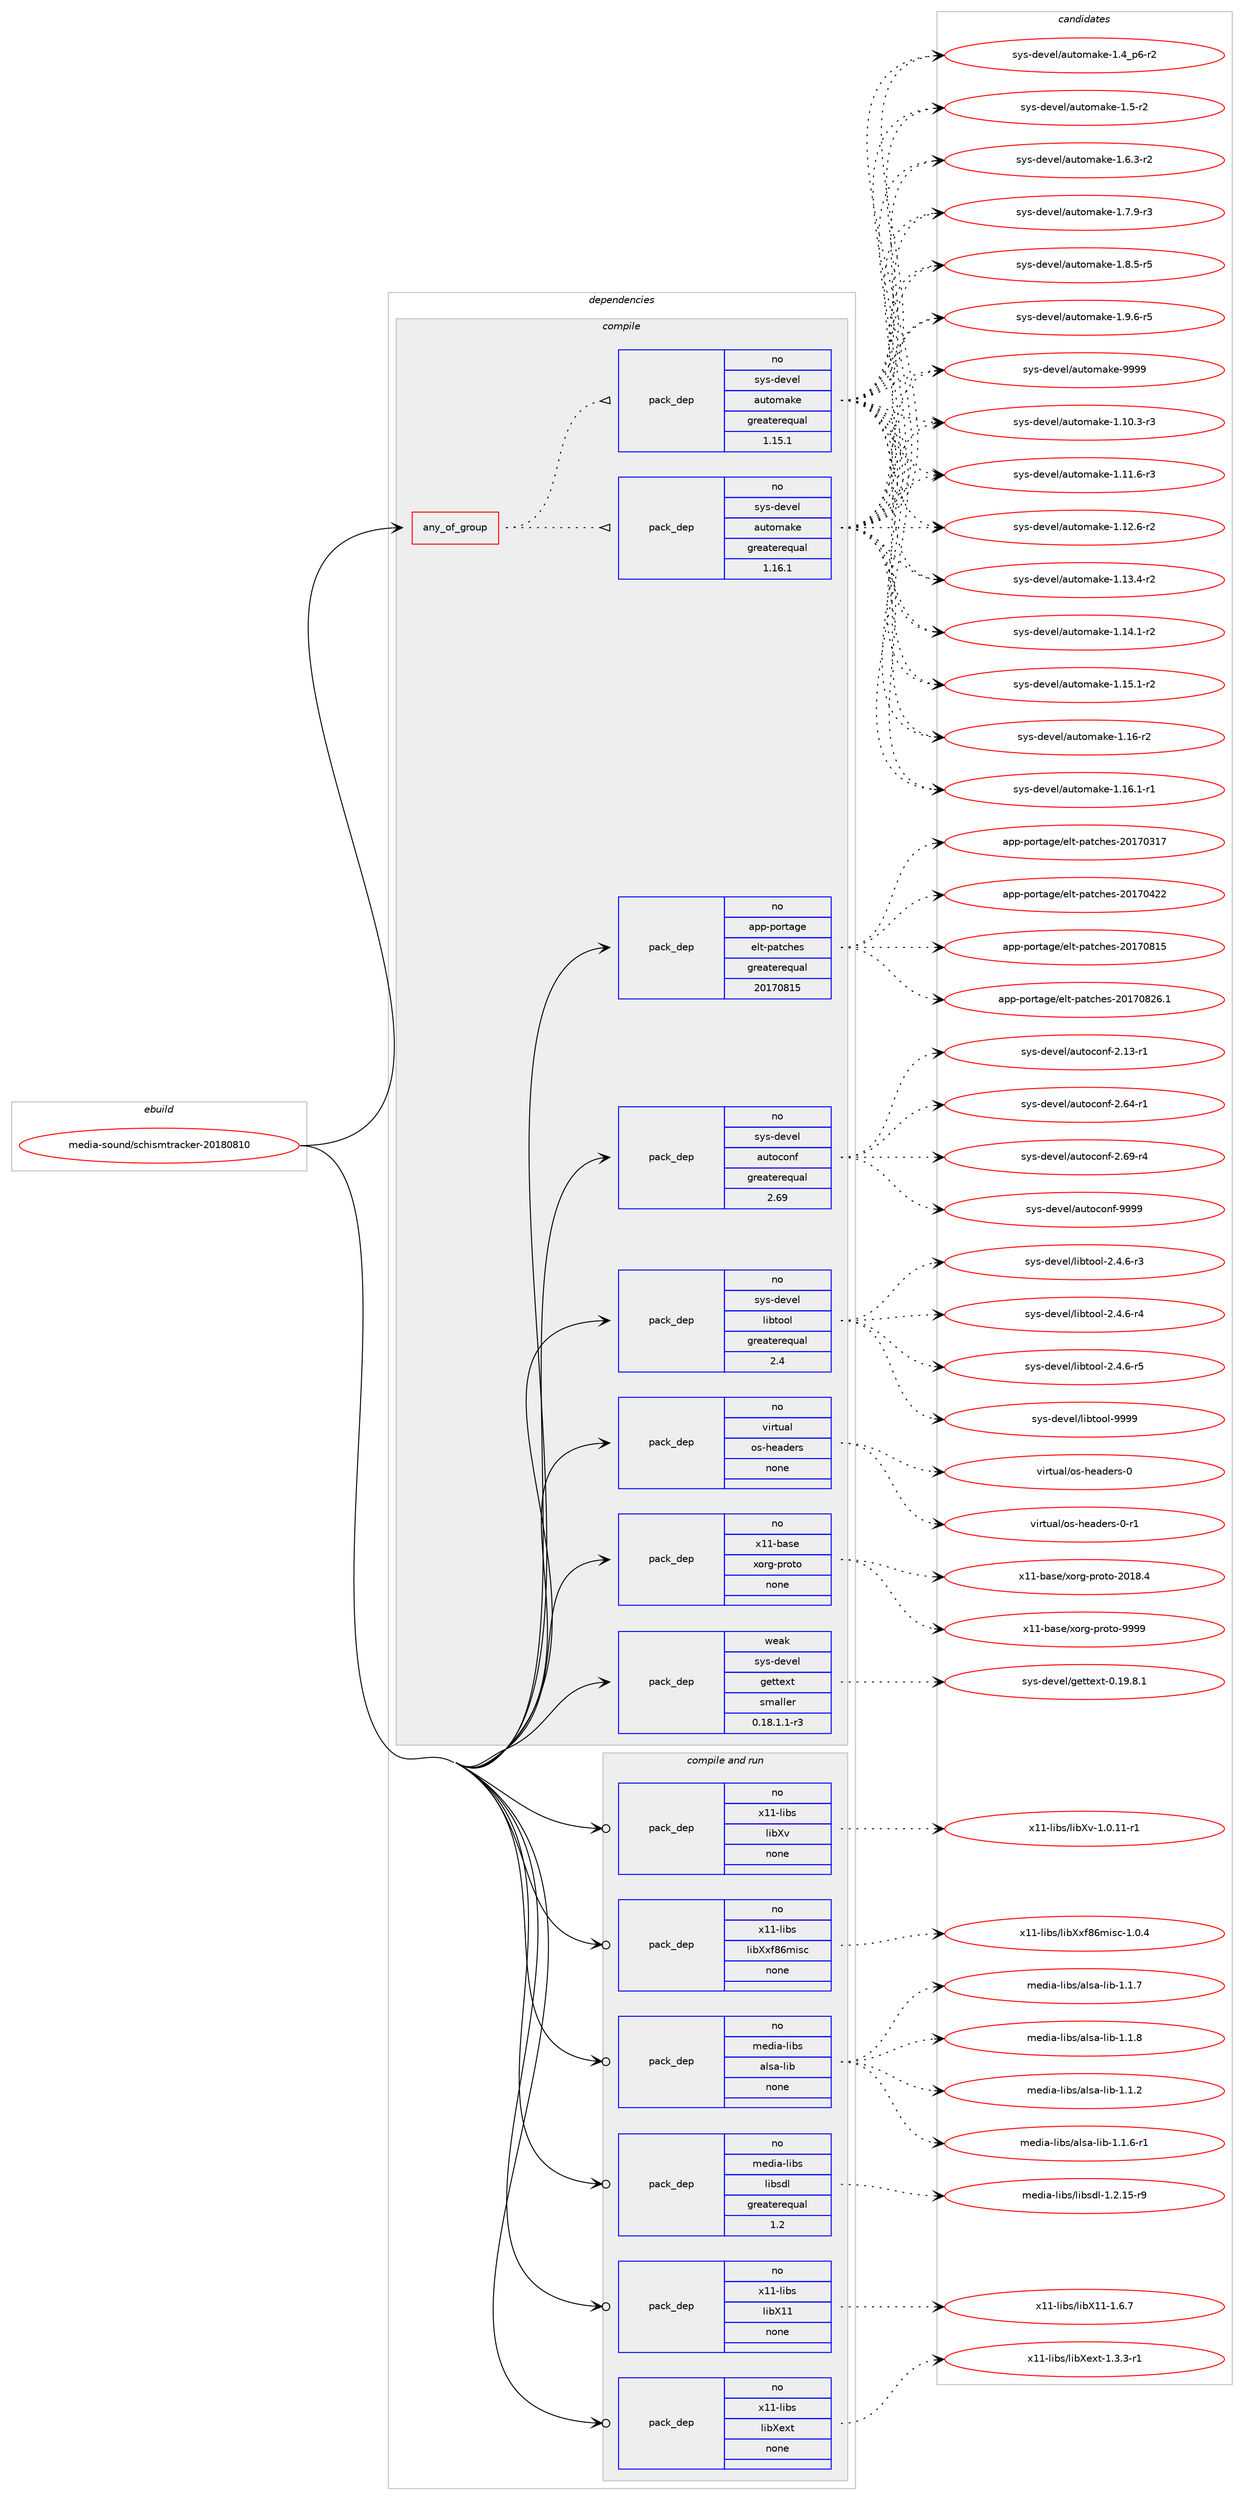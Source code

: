 digraph prolog {

# *************
# Graph options
# *************

newrank=true;
concentrate=true;
compound=true;
graph [rankdir=LR,fontname=Helvetica,fontsize=10,ranksep=1.5];#, ranksep=2.5, nodesep=0.2];
edge  [arrowhead=vee];
node  [fontname=Helvetica,fontsize=10];

# **********
# The ebuild
# **********

subgraph cluster_leftcol {
color=gray;
rank=same;
label=<<i>ebuild</i>>;
id [label="media-sound/schismtracker-20180810", color=red, width=4, href="../media-sound/schismtracker-20180810.svg"];
}

# ****************
# The dependencies
# ****************

subgraph cluster_midcol {
color=gray;
label=<<i>dependencies</i>>;
subgraph cluster_compile {
fillcolor="#eeeeee";
style=filled;
label=<<i>compile</i>>;
subgraph any25553 {
dependency1630354 [label=<<TABLE BORDER="0" CELLBORDER="1" CELLSPACING="0" CELLPADDING="4"><TR><TD CELLPADDING="10">any_of_group</TD></TR></TABLE>>, shape=none, color=red];subgraph pack1165851 {
dependency1630355 [label=<<TABLE BORDER="0" CELLBORDER="1" CELLSPACING="0" CELLPADDING="4" WIDTH="220"><TR><TD ROWSPAN="6" CELLPADDING="30">pack_dep</TD></TR><TR><TD WIDTH="110">no</TD></TR><TR><TD>sys-devel</TD></TR><TR><TD>automake</TD></TR><TR><TD>greaterequal</TD></TR><TR><TD>1.16.1</TD></TR></TABLE>>, shape=none, color=blue];
}
dependency1630354:e -> dependency1630355:w [weight=20,style="dotted",arrowhead="oinv"];
subgraph pack1165852 {
dependency1630356 [label=<<TABLE BORDER="0" CELLBORDER="1" CELLSPACING="0" CELLPADDING="4" WIDTH="220"><TR><TD ROWSPAN="6" CELLPADDING="30">pack_dep</TD></TR><TR><TD WIDTH="110">no</TD></TR><TR><TD>sys-devel</TD></TR><TR><TD>automake</TD></TR><TR><TD>greaterequal</TD></TR><TR><TD>1.15.1</TD></TR></TABLE>>, shape=none, color=blue];
}
dependency1630354:e -> dependency1630356:w [weight=20,style="dotted",arrowhead="oinv"];
}
id:e -> dependency1630354:w [weight=20,style="solid",arrowhead="vee"];
subgraph pack1165853 {
dependency1630357 [label=<<TABLE BORDER="0" CELLBORDER="1" CELLSPACING="0" CELLPADDING="4" WIDTH="220"><TR><TD ROWSPAN="6" CELLPADDING="30">pack_dep</TD></TR><TR><TD WIDTH="110">no</TD></TR><TR><TD>app-portage</TD></TR><TR><TD>elt-patches</TD></TR><TR><TD>greaterequal</TD></TR><TR><TD>20170815</TD></TR></TABLE>>, shape=none, color=blue];
}
id:e -> dependency1630357:w [weight=20,style="solid",arrowhead="vee"];
subgraph pack1165854 {
dependency1630358 [label=<<TABLE BORDER="0" CELLBORDER="1" CELLSPACING="0" CELLPADDING="4" WIDTH="220"><TR><TD ROWSPAN="6" CELLPADDING="30">pack_dep</TD></TR><TR><TD WIDTH="110">no</TD></TR><TR><TD>sys-devel</TD></TR><TR><TD>autoconf</TD></TR><TR><TD>greaterequal</TD></TR><TR><TD>2.69</TD></TR></TABLE>>, shape=none, color=blue];
}
id:e -> dependency1630358:w [weight=20,style="solid",arrowhead="vee"];
subgraph pack1165855 {
dependency1630359 [label=<<TABLE BORDER="0" CELLBORDER="1" CELLSPACING="0" CELLPADDING="4" WIDTH="220"><TR><TD ROWSPAN="6" CELLPADDING="30">pack_dep</TD></TR><TR><TD WIDTH="110">no</TD></TR><TR><TD>sys-devel</TD></TR><TR><TD>libtool</TD></TR><TR><TD>greaterequal</TD></TR><TR><TD>2.4</TD></TR></TABLE>>, shape=none, color=blue];
}
id:e -> dependency1630359:w [weight=20,style="solid",arrowhead="vee"];
subgraph pack1165856 {
dependency1630360 [label=<<TABLE BORDER="0" CELLBORDER="1" CELLSPACING="0" CELLPADDING="4" WIDTH="220"><TR><TD ROWSPAN="6" CELLPADDING="30">pack_dep</TD></TR><TR><TD WIDTH="110">no</TD></TR><TR><TD>virtual</TD></TR><TR><TD>os-headers</TD></TR><TR><TD>none</TD></TR><TR><TD></TD></TR></TABLE>>, shape=none, color=blue];
}
id:e -> dependency1630360:w [weight=20,style="solid",arrowhead="vee"];
subgraph pack1165857 {
dependency1630361 [label=<<TABLE BORDER="0" CELLBORDER="1" CELLSPACING="0" CELLPADDING="4" WIDTH="220"><TR><TD ROWSPAN="6" CELLPADDING="30">pack_dep</TD></TR><TR><TD WIDTH="110">no</TD></TR><TR><TD>x11-base</TD></TR><TR><TD>xorg-proto</TD></TR><TR><TD>none</TD></TR><TR><TD></TD></TR></TABLE>>, shape=none, color=blue];
}
id:e -> dependency1630361:w [weight=20,style="solid",arrowhead="vee"];
subgraph pack1165858 {
dependency1630362 [label=<<TABLE BORDER="0" CELLBORDER="1" CELLSPACING="0" CELLPADDING="4" WIDTH="220"><TR><TD ROWSPAN="6" CELLPADDING="30">pack_dep</TD></TR><TR><TD WIDTH="110">weak</TD></TR><TR><TD>sys-devel</TD></TR><TR><TD>gettext</TD></TR><TR><TD>smaller</TD></TR><TR><TD>0.18.1.1-r3</TD></TR></TABLE>>, shape=none, color=blue];
}
id:e -> dependency1630362:w [weight=20,style="solid",arrowhead="vee"];
}
subgraph cluster_compileandrun {
fillcolor="#eeeeee";
style=filled;
label=<<i>compile and run</i>>;
subgraph pack1165859 {
dependency1630363 [label=<<TABLE BORDER="0" CELLBORDER="1" CELLSPACING="0" CELLPADDING="4" WIDTH="220"><TR><TD ROWSPAN="6" CELLPADDING="30">pack_dep</TD></TR><TR><TD WIDTH="110">no</TD></TR><TR><TD>media-libs</TD></TR><TR><TD>alsa-lib</TD></TR><TR><TD>none</TD></TR><TR><TD></TD></TR></TABLE>>, shape=none, color=blue];
}
id:e -> dependency1630363:w [weight=20,style="solid",arrowhead="odotvee"];
subgraph pack1165860 {
dependency1630364 [label=<<TABLE BORDER="0" CELLBORDER="1" CELLSPACING="0" CELLPADDING="4" WIDTH="220"><TR><TD ROWSPAN="6" CELLPADDING="30">pack_dep</TD></TR><TR><TD WIDTH="110">no</TD></TR><TR><TD>media-libs</TD></TR><TR><TD>libsdl</TD></TR><TR><TD>greaterequal</TD></TR><TR><TD>1.2</TD></TR></TABLE>>, shape=none, color=blue];
}
id:e -> dependency1630364:w [weight=20,style="solid",arrowhead="odotvee"];
subgraph pack1165861 {
dependency1630365 [label=<<TABLE BORDER="0" CELLBORDER="1" CELLSPACING="0" CELLPADDING="4" WIDTH="220"><TR><TD ROWSPAN="6" CELLPADDING="30">pack_dep</TD></TR><TR><TD WIDTH="110">no</TD></TR><TR><TD>x11-libs</TD></TR><TR><TD>libX11</TD></TR><TR><TD>none</TD></TR><TR><TD></TD></TR></TABLE>>, shape=none, color=blue];
}
id:e -> dependency1630365:w [weight=20,style="solid",arrowhead="odotvee"];
subgraph pack1165862 {
dependency1630366 [label=<<TABLE BORDER="0" CELLBORDER="1" CELLSPACING="0" CELLPADDING="4" WIDTH="220"><TR><TD ROWSPAN="6" CELLPADDING="30">pack_dep</TD></TR><TR><TD WIDTH="110">no</TD></TR><TR><TD>x11-libs</TD></TR><TR><TD>libXext</TD></TR><TR><TD>none</TD></TR><TR><TD></TD></TR></TABLE>>, shape=none, color=blue];
}
id:e -> dependency1630366:w [weight=20,style="solid",arrowhead="odotvee"];
subgraph pack1165863 {
dependency1630367 [label=<<TABLE BORDER="0" CELLBORDER="1" CELLSPACING="0" CELLPADDING="4" WIDTH="220"><TR><TD ROWSPAN="6" CELLPADDING="30">pack_dep</TD></TR><TR><TD WIDTH="110">no</TD></TR><TR><TD>x11-libs</TD></TR><TR><TD>libXv</TD></TR><TR><TD>none</TD></TR><TR><TD></TD></TR></TABLE>>, shape=none, color=blue];
}
id:e -> dependency1630367:w [weight=20,style="solid",arrowhead="odotvee"];
subgraph pack1165864 {
dependency1630368 [label=<<TABLE BORDER="0" CELLBORDER="1" CELLSPACING="0" CELLPADDING="4" WIDTH="220"><TR><TD ROWSPAN="6" CELLPADDING="30">pack_dep</TD></TR><TR><TD WIDTH="110">no</TD></TR><TR><TD>x11-libs</TD></TR><TR><TD>libXxf86misc</TD></TR><TR><TD>none</TD></TR><TR><TD></TD></TR></TABLE>>, shape=none, color=blue];
}
id:e -> dependency1630368:w [weight=20,style="solid",arrowhead="odotvee"];
}
subgraph cluster_run {
fillcolor="#eeeeee";
style=filled;
label=<<i>run</i>>;
}
}

# **************
# The candidates
# **************

subgraph cluster_choices {
rank=same;
color=gray;
label=<<i>candidates</i>>;

subgraph choice1165851 {
color=black;
nodesep=1;
choice11512111545100101118101108479711711611110997107101454946494846514511451 [label="sys-devel/automake-1.10.3-r3", color=red, width=4,href="../sys-devel/automake-1.10.3-r3.svg"];
choice11512111545100101118101108479711711611110997107101454946494946544511451 [label="sys-devel/automake-1.11.6-r3", color=red, width=4,href="../sys-devel/automake-1.11.6-r3.svg"];
choice11512111545100101118101108479711711611110997107101454946495046544511450 [label="sys-devel/automake-1.12.6-r2", color=red, width=4,href="../sys-devel/automake-1.12.6-r2.svg"];
choice11512111545100101118101108479711711611110997107101454946495146524511450 [label="sys-devel/automake-1.13.4-r2", color=red, width=4,href="../sys-devel/automake-1.13.4-r2.svg"];
choice11512111545100101118101108479711711611110997107101454946495246494511450 [label="sys-devel/automake-1.14.1-r2", color=red, width=4,href="../sys-devel/automake-1.14.1-r2.svg"];
choice11512111545100101118101108479711711611110997107101454946495346494511450 [label="sys-devel/automake-1.15.1-r2", color=red, width=4,href="../sys-devel/automake-1.15.1-r2.svg"];
choice1151211154510010111810110847971171161111099710710145494649544511450 [label="sys-devel/automake-1.16-r2", color=red, width=4,href="../sys-devel/automake-1.16-r2.svg"];
choice11512111545100101118101108479711711611110997107101454946495446494511449 [label="sys-devel/automake-1.16.1-r1", color=red, width=4,href="../sys-devel/automake-1.16.1-r1.svg"];
choice115121115451001011181011084797117116111109971071014549465295112544511450 [label="sys-devel/automake-1.4_p6-r2", color=red, width=4,href="../sys-devel/automake-1.4_p6-r2.svg"];
choice11512111545100101118101108479711711611110997107101454946534511450 [label="sys-devel/automake-1.5-r2", color=red, width=4,href="../sys-devel/automake-1.5-r2.svg"];
choice115121115451001011181011084797117116111109971071014549465446514511450 [label="sys-devel/automake-1.6.3-r2", color=red, width=4,href="../sys-devel/automake-1.6.3-r2.svg"];
choice115121115451001011181011084797117116111109971071014549465546574511451 [label="sys-devel/automake-1.7.9-r3", color=red, width=4,href="../sys-devel/automake-1.7.9-r3.svg"];
choice115121115451001011181011084797117116111109971071014549465646534511453 [label="sys-devel/automake-1.8.5-r5", color=red, width=4,href="../sys-devel/automake-1.8.5-r5.svg"];
choice115121115451001011181011084797117116111109971071014549465746544511453 [label="sys-devel/automake-1.9.6-r5", color=red, width=4,href="../sys-devel/automake-1.9.6-r5.svg"];
choice115121115451001011181011084797117116111109971071014557575757 [label="sys-devel/automake-9999", color=red, width=4,href="../sys-devel/automake-9999.svg"];
dependency1630355:e -> choice11512111545100101118101108479711711611110997107101454946494846514511451:w [style=dotted,weight="100"];
dependency1630355:e -> choice11512111545100101118101108479711711611110997107101454946494946544511451:w [style=dotted,weight="100"];
dependency1630355:e -> choice11512111545100101118101108479711711611110997107101454946495046544511450:w [style=dotted,weight="100"];
dependency1630355:e -> choice11512111545100101118101108479711711611110997107101454946495146524511450:w [style=dotted,weight="100"];
dependency1630355:e -> choice11512111545100101118101108479711711611110997107101454946495246494511450:w [style=dotted,weight="100"];
dependency1630355:e -> choice11512111545100101118101108479711711611110997107101454946495346494511450:w [style=dotted,weight="100"];
dependency1630355:e -> choice1151211154510010111810110847971171161111099710710145494649544511450:w [style=dotted,weight="100"];
dependency1630355:e -> choice11512111545100101118101108479711711611110997107101454946495446494511449:w [style=dotted,weight="100"];
dependency1630355:e -> choice115121115451001011181011084797117116111109971071014549465295112544511450:w [style=dotted,weight="100"];
dependency1630355:e -> choice11512111545100101118101108479711711611110997107101454946534511450:w [style=dotted,weight="100"];
dependency1630355:e -> choice115121115451001011181011084797117116111109971071014549465446514511450:w [style=dotted,weight="100"];
dependency1630355:e -> choice115121115451001011181011084797117116111109971071014549465546574511451:w [style=dotted,weight="100"];
dependency1630355:e -> choice115121115451001011181011084797117116111109971071014549465646534511453:w [style=dotted,weight="100"];
dependency1630355:e -> choice115121115451001011181011084797117116111109971071014549465746544511453:w [style=dotted,weight="100"];
dependency1630355:e -> choice115121115451001011181011084797117116111109971071014557575757:w [style=dotted,weight="100"];
}
subgraph choice1165852 {
color=black;
nodesep=1;
choice11512111545100101118101108479711711611110997107101454946494846514511451 [label="sys-devel/automake-1.10.3-r3", color=red, width=4,href="../sys-devel/automake-1.10.3-r3.svg"];
choice11512111545100101118101108479711711611110997107101454946494946544511451 [label="sys-devel/automake-1.11.6-r3", color=red, width=4,href="../sys-devel/automake-1.11.6-r3.svg"];
choice11512111545100101118101108479711711611110997107101454946495046544511450 [label="sys-devel/automake-1.12.6-r2", color=red, width=4,href="../sys-devel/automake-1.12.6-r2.svg"];
choice11512111545100101118101108479711711611110997107101454946495146524511450 [label="sys-devel/automake-1.13.4-r2", color=red, width=4,href="../sys-devel/automake-1.13.4-r2.svg"];
choice11512111545100101118101108479711711611110997107101454946495246494511450 [label="sys-devel/automake-1.14.1-r2", color=red, width=4,href="../sys-devel/automake-1.14.1-r2.svg"];
choice11512111545100101118101108479711711611110997107101454946495346494511450 [label="sys-devel/automake-1.15.1-r2", color=red, width=4,href="../sys-devel/automake-1.15.1-r2.svg"];
choice1151211154510010111810110847971171161111099710710145494649544511450 [label="sys-devel/automake-1.16-r2", color=red, width=4,href="../sys-devel/automake-1.16-r2.svg"];
choice11512111545100101118101108479711711611110997107101454946495446494511449 [label="sys-devel/automake-1.16.1-r1", color=red, width=4,href="../sys-devel/automake-1.16.1-r1.svg"];
choice115121115451001011181011084797117116111109971071014549465295112544511450 [label="sys-devel/automake-1.4_p6-r2", color=red, width=4,href="../sys-devel/automake-1.4_p6-r2.svg"];
choice11512111545100101118101108479711711611110997107101454946534511450 [label="sys-devel/automake-1.5-r2", color=red, width=4,href="../sys-devel/automake-1.5-r2.svg"];
choice115121115451001011181011084797117116111109971071014549465446514511450 [label="sys-devel/automake-1.6.3-r2", color=red, width=4,href="../sys-devel/automake-1.6.3-r2.svg"];
choice115121115451001011181011084797117116111109971071014549465546574511451 [label="sys-devel/automake-1.7.9-r3", color=red, width=4,href="../sys-devel/automake-1.7.9-r3.svg"];
choice115121115451001011181011084797117116111109971071014549465646534511453 [label="sys-devel/automake-1.8.5-r5", color=red, width=4,href="../sys-devel/automake-1.8.5-r5.svg"];
choice115121115451001011181011084797117116111109971071014549465746544511453 [label="sys-devel/automake-1.9.6-r5", color=red, width=4,href="../sys-devel/automake-1.9.6-r5.svg"];
choice115121115451001011181011084797117116111109971071014557575757 [label="sys-devel/automake-9999", color=red, width=4,href="../sys-devel/automake-9999.svg"];
dependency1630356:e -> choice11512111545100101118101108479711711611110997107101454946494846514511451:w [style=dotted,weight="100"];
dependency1630356:e -> choice11512111545100101118101108479711711611110997107101454946494946544511451:w [style=dotted,weight="100"];
dependency1630356:e -> choice11512111545100101118101108479711711611110997107101454946495046544511450:w [style=dotted,weight="100"];
dependency1630356:e -> choice11512111545100101118101108479711711611110997107101454946495146524511450:w [style=dotted,weight="100"];
dependency1630356:e -> choice11512111545100101118101108479711711611110997107101454946495246494511450:w [style=dotted,weight="100"];
dependency1630356:e -> choice11512111545100101118101108479711711611110997107101454946495346494511450:w [style=dotted,weight="100"];
dependency1630356:e -> choice1151211154510010111810110847971171161111099710710145494649544511450:w [style=dotted,weight="100"];
dependency1630356:e -> choice11512111545100101118101108479711711611110997107101454946495446494511449:w [style=dotted,weight="100"];
dependency1630356:e -> choice115121115451001011181011084797117116111109971071014549465295112544511450:w [style=dotted,weight="100"];
dependency1630356:e -> choice11512111545100101118101108479711711611110997107101454946534511450:w [style=dotted,weight="100"];
dependency1630356:e -> choice115121115451001011181011084797117116111109971071014549465446514511450:w [style=dotted,weight="100"];
dependency1630356:e -> choice115121115451001011181011084797117116111109971071014549465546574511451:w [style=dotted,weight="100"];
dependency1630356:e -> choice115121115451001011181011084797117116111109971071014549465646534511453:w [style=dotted,weight="100"];
dependency1630356:e -> choice115121115451001011181011084797117116111109971071014549465746544511453:w [style=dotted,weight="100"];
dependency1630356:e -> choice115121115451001011181011084797117116111109971071014557575757:w [style=dotted,weight="100"];
}
subgraph choice1165853 {
color=black;
nodesep=1;
choice97112112451121111141169710310147101108116451129711699104101115455048495548514955 [label="app-portage/elt-patches-20170317", color=red, width=4,href="../app-portage/elt-patches-20170317.svg"];
choice97112112451121111141169710310147101108116451129711699104101115455048495548525050 [label="app-portage/elt-patches-20170422", color=red, width=4,href="../app-portage/elt-patches-20170422.svg"];
choice97112112451121111141169710310147101108116451129711699104101115455048495548564953 [label="app-portage/elt-patches-20170815", color=red, width=4,href="../app-portage/elt-patches-20170815.svg"];
choice971121124511211111411697103101471011081164511297116991041011154550484955485650544649 [label="app-portage/elt-patches-20170826.1", color=red, width=4,href="../app-portage/elt-patches-20170826.1.svg"];
dependency1630357:e -> choice97112112451121111141169710310147101108116451129711699104101115455048495548514955:w [style=dotted,weight="100"];
dependency1630357:e -> choice97112112451121111141169710310147101108116451129711699104101115455048495548525050:w [style=dotted,weight="100"];
dependency1630357:e -> choice97112112451121111141169710310147101108116451129711699104101115455048495548564953:w [style=dotted,weight="100"];
dependency1630357:e -> choice971121124511211111411697103101471011081164511297116991041011154550484955485650544649:w [style=dotted,weight="100"];
}
subgraph choice1165854 {
color=black;
nodesep=1;
choice1151211154510010111810110847971171161119911111010245504649514511449 [label="sys-devel/autoconf-2.13-r1", color=red, width=4,href="../sys-devel/autoconf-2.13-r1.svg"];
choice1151211154510010111810110847971171161119911111010245504654524511449 [label="sys-devel/autoconf-2.64-r1", color=red, width=4,href="../sys-devel/autoconf-2.64-r1.svg"];
choice1151211154510010111810110847971171161119911111010245504654574511452 [label="sys-devel/autoconf-2.69-r4", color=red, width=4,href="../sys-devel/autoconf-2.69-r4.svg"];
choice115121115451001011181011084797117116111991111101024557575757 [label="sys-devel/autoconf-9999", color=red, width=4,href="../sys-devel/autoconf-9999.svg"];
dependency1630358:e -> choice1151211154510010111810110847971171161119911111010245504649514511449:w [style=dotted,weight="100"];
dependency1630358:e -> choice1151211154510010111810110847971171161119911111010245504654524511449:w [style=dotted,weight="100"];
dependency1630358:e -> choice1151211154510010111810110847971171161119911111010245504654574511452:w [style=dotted,weight="100"];
dependency1630358:e -> choice115121115451001011181011084797117116111991111101024557575757:w [style=dotted,weight="100"];
}
subgraph choice1165855 {
color=black;
nodesep=1;
choice1151211154510010111810110847108105981161111111084550465246544511451 [label="sys-devel/libtool-2.4.6-r3", color=red, width=4,href="../sys-devel/libtool-2.4.6-r3.svg"];
choice1151211154510010111810110847108105981161111111084550465246544511452 [label="sys-devel/libtool-2.4.6-r4", color=red, width=4,href="../sys-devel/libtool-2.4.6-r4.svg"];
choice1151211154510010111810110847108105981161111111084550465246544511453 [label="sys-devel/libtool-2.4.6-r5", color=red, width=4,href="../sys-devel/libtool-2.4.6-r5.svg"];
choice1151211154510010111810110847108105981161111111084557575757 [label="sys-devel/libtool-9999", color=red, width=4,href="../sys-devel/libtool-9999.svg"];
dependency1630359:e -> choice1151211154510010111810110847108105981161111111084550465246544511451:w [style=dotted,weight="100"];
dependency1630359:e -> choice1151211154510010111810110847108105981161111111084550465246544511452:w [style=dotted,weight="100"];
dependency1630359:e -> choice1151211154510010111810110847108105981161111111084550465246544511453:w [style=dotted,weight="100"];
dependency1630359:e -> choice1151211154510010111810110847108105981161111111084557575757:w [style=dotted,weight="100"];
}
subgraph choice1165856 {
color=black;
nodesep=1;
choice118105114116117971084711111545104101971001011141154548 [label="virtual/os-headers-0", color=red, width=4,href="../virtual/os-headers-0.svg"];
choice1181051141161179710847111115451041019710010111411545484511449 [label="virtual/os-headers-0-r1", color=red, width=4,href="../virtual/os-headers-0-r1.svg"];
dependency1630360:e -> choice118105114116117971084711111545104101971001011141154548:w [style=dotted,weight="100"];
dependency1630360:e -> choice1181051141161179710847111115451041019710010111411545484511449:w [style=dotted,weight="100"];
}
subgraph choice1165857 {
color=black;
nodesep=1;
choice1204949459897115101471201111141034511211411111611145504849564652 [label="x11-base/xorg-proto-2018.4", color=red, width=4,href="../x11-base/xorg-proto-2018.4.svg"];
choice120494945989711510147120111114103451121141111161114557575757 [label="x11-base/xorg-proto-9999", color=red, width=4,href="../x11-base/xorg-proto-9999.svg"];
dependency1630361:e -> choice1204949459897115101471201111141034511211411111611145504849564652:w [style=dotted,weight="100"];
dependency1630361:e -> choice120494945989711510147120111114103451121141111161114557575757:w [style=dotted,weight="100"];
}
subgraph choice1165858 {
color=black;
nodesep=1;
choice1151211154510010111810110847103101116116101120116454846495746564649 [label="sys-devel/gettext-0.19.8.1", color=red, width=4,href="../sys-devel/gettext-0.19.8.1.svg"];
dependency1630362:e -> choice1151211154510010111810110847103101116116101120116454846495746564649:w [style=dotted,weight="100"];
}
subgraph choice1165859 {
color=black;
nodesep=1;
choice1091011001059745108105981154797108115974510810598454946494650 [label="media-libs/alsa-lib-1.1.2", color=red, width=4,href="../media-libs/alsa-lib-1.1.2.svg"];
choice10910110010597451081059811547971081159745108105984549464946544511449 [label="media-libs/alsa-lib-1.1.6-r1", color=red, width=4,href="../media-libs/alsa-lib-1.1.6-r1.svg"];
choice1091011001059745108105981154797108115974510810598454946494655 [label="media-libs/alsa-lib-1.1.7", color=red, width=4,href="../media-libs/alsa-lib-1.1.7.svg"];
choice1091011001059745108105981154797108115974510810598454946494656 [label="media-libs/alsa-lib-1.1.8", color=red, width=4,href="../media-libs/alsa-lib-1.1.8.svg"];
dependency1630363:e -> choice1091011001059745108105981154797108115974510810598454946494650:w [style=dotted,weight="100"];
dependency1630363:e -> choice10910110010597451081059811547971081159745108105984549464946544511449:w [style=dotted,weight="100"];
dependency1630363:e -> choice1091011001059745108105981154797108115974510810598454946494655:w [style=dotted,weight="100"];
dependency1630363:e -> choice1091011001059745108105981154797108115974510810598454946494656:w [style=dotted,weight="100"];
}
subgraph choice1165860 {
color=black;
nodesep=1;
choice1091011001059745108105981154710810598115100108454946504649534511457 [label="media-libs/libsdl-1.2.15-r9", color=red, width=4,href="../media-libs/libsdl-1.2.15-r9.svg"];
dependency1630364:e -> choice1091011001059745108105981154710810598115100108454946504649534511457:w [style=dotted,weight="100"];
}
subgraph choice1165861 {
color=black;
nodesep=1;
choice120494945108105981154710810598884949454946544655 [label="x11-libs/libX11-1.6.7", color=red, width=4,href="../x11-libs/libX11-1.6.7.svg"];
dependency1630365:e -> choice120494945108105981154710810598884949454946544655:w [style=dotted,weight="100"];
}
subgraph choice1165862 {
color=black;
nodesep=1;
choice120494945108105981154710810598881011201164549465146514511449 [label="x11-libs/libXext-1.3.3-r1", color=red, width=4,href="../x11-libs/libXext-1.3.3-r1.svg"];
dependency1630366:e -> choice120494945108105981154710810598881011201164549465146514511449:w [style=dotted,weight="100"];
}
subgraph choice1165863 {
color=black;
nodesep=1;
choice12049494510810598115471081059888118454946484649494511449 [label="x11-libs/libXv-1.0.11-r1", color=red, width=4,href="../x11-libs/libXv-1.0.11-r1.svg"];
dependency1630367:e -> choice12049494510810598115471081059888118454946484649494511449:w [style=dotted,weight="100"];
}
subgraph choice1165864 {
color=black;
nodesep=1;
choice12049494510810598115471081059888120102565410910511599454946484652 [label="x11-libs/libXxf86misc-1.0.4", color=red, width=4,href="../x11-libs/libXxf86misc-1.0.4.svg"];
dependency1630368:e -> choice12049494510810598115471081059888120102565410910511599454946484652:w [style=dotted,weight="100"];
}
}

}
